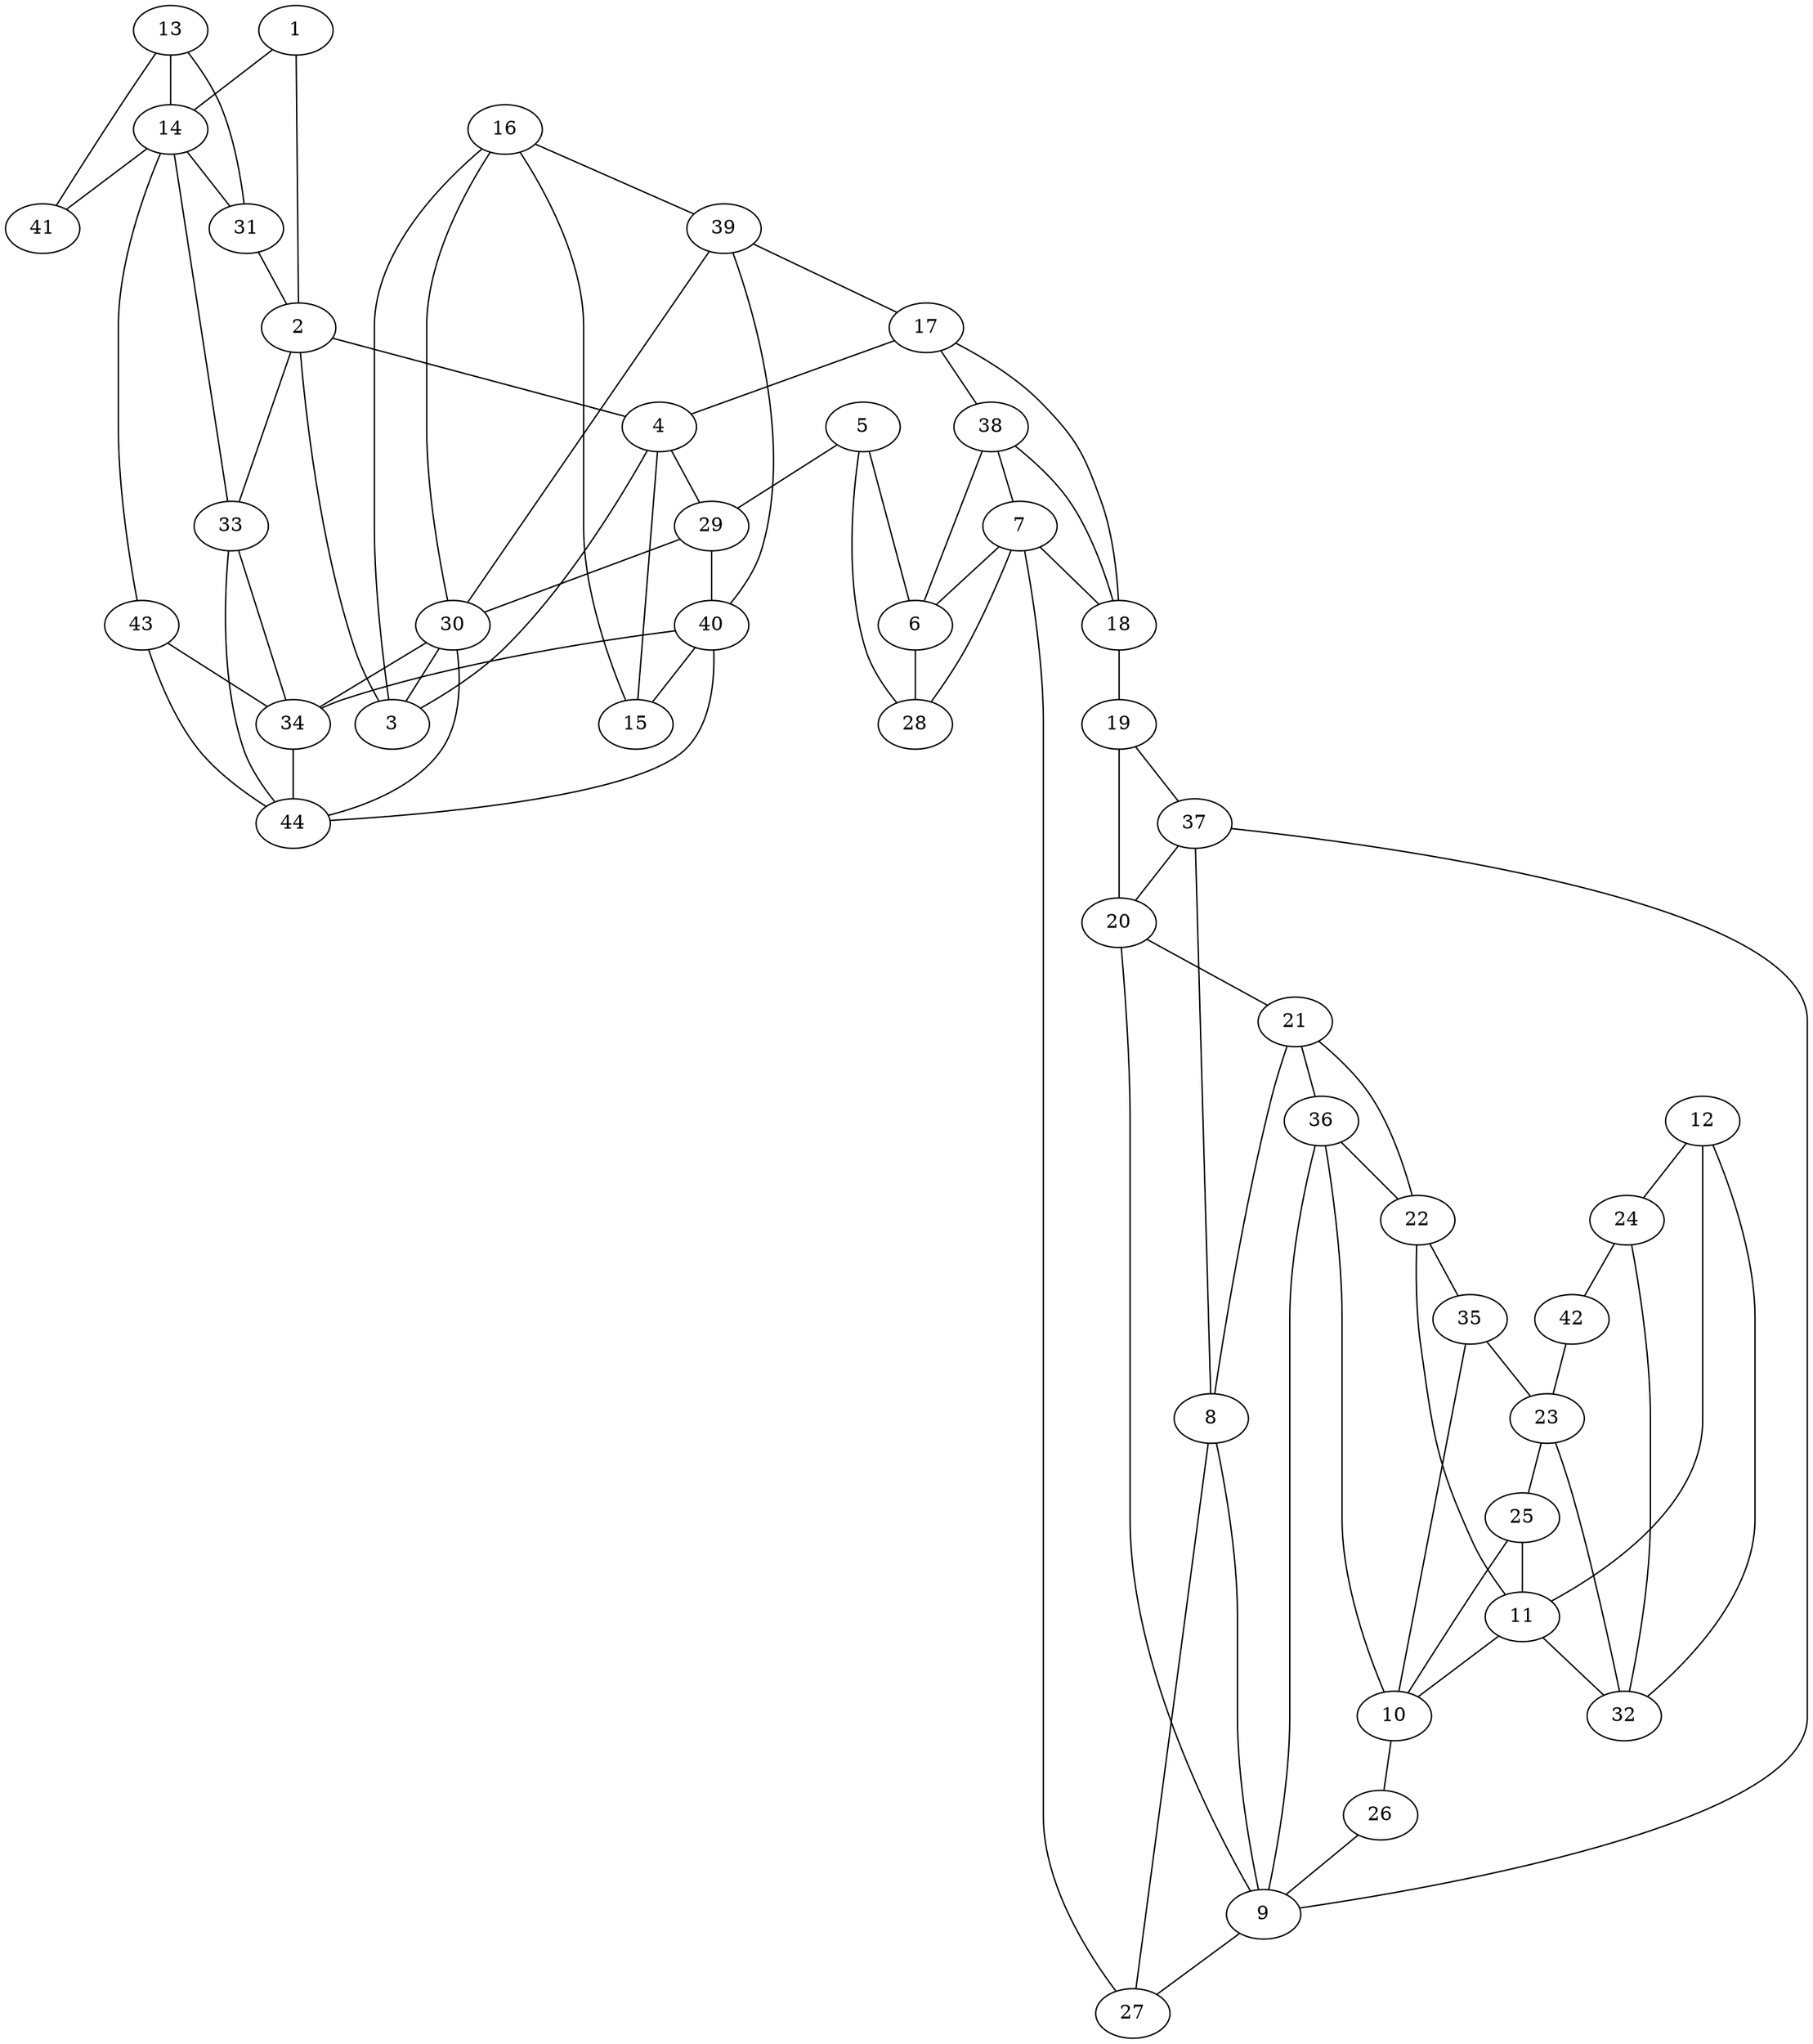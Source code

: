graph pdb1jcj {
	1	 [aaLength=13,
		sequence=MTDLKASSLRALK,
		type=0];
	2	 [aaLength=12,
		sequence=DTDEKVIALCHQ,
		type=0];
	1 -- 2	 [distance0="23.38791",
		frequency=1,
		type0=1];
	14	 [aaLength=12,
		sequence=DTDEKVIALCHQ,
		type=0];
	1 -- 14	 [distance0="39.23189",
		frequency=1,
		type0=3];
	3	 [aaLength=3,
		sequence=IYP,
		type=0];
	2 -- 3	 [distance0="27.78648",
		frequency=1,
		type0=2];
	4	 [aaLength=12,
		sequence=RFIPIARKTLKE,
		type=0];
	2 -- 4	 [distance0="28.60348",
		frequency=1,
		type0=3];
	33	 [aaLength=2,
		sequence=AK,
		type=1];
	2 -- 33	 [distance0="0.0",
		frequency=1,
		type0=5];
	4 -- 3	 [distance0="11.78211",
		frequency=1,
		type0=1];
	15	 [aaLength=3,
		sequence=IYP,
		type=0];
	4 -- 15	 [distance0="17.22817",
		frequency=1,
		type0=2];
	29	 [aaLength=6,
		sequence=IRIATV,
		type=1];
	4 -- 29	 [distance0="5.0",
		frequency=1,
		type0=4];
	5	 [aaLength=16,
		sequence=DDIDIALAETRAAIAY,
		type=0];
	6	 [aaLength=7,
		sequence=FPYRALM,
		type=0];
	5 -- 6	 [distance0="28.25909",
		frequency=1,
		type0=2];
	28	 [aaLength=5,
		sequence=DEVDV,
		type=1];
	5 -- 28	 [distance0="2.0",
		frequency=1,
		type0=4];
	5 -- 29	 [distance0="28.53827",
		frequency=1,
		type0=3];
	6 -- 28	 [distance0="12.44342",
		frequency=1,
		type0=1];
	38	 [aaLength=5,
		sequence=DEVDV,
		type=1];
	6 -- 38	 [distance0="12.44342",
		frequency=1,
		type0=2];
	7	 [aaLength=18,
		sequence=NEQVGFDLVKACKEACAA,
		type=0];
	7 -- 6	 [distance0="18.21278",
		frequency=1,
		type0=1];
	18	 [aaLength=7,
		sequence=FPYRALM,
		type=0];
	7 -- 18	 [distance0="29.93476",
		frequency=1,
		type0=3];
	27	 [aaLength=5,
		sequence=VLLKV,
		type=1];
	7 -- 27	 [distance0="2.0",
		frequency=1,
		type0=4];
	8	 [aaLength=6,
		sequence=IETGEL,
		type=0];
	9	 [aaLength=15,
		sequence=KDEALIRKASEISIK,
		type=0];
	8 -- 9	 [distance0="13.60453",
		distance1="0.0",
		frequency=2,
		type0=1,
		type1=5];
	9 -- 27	 [distance0="21.41216",
		frequency=1,
		type0=2];
	37	 [aaLength=5,
		sequence=VLLKV,
		type=1];
	9 -- 37	 [distance0="21.41216",
		frequency=1,
		type0=3];
	10	 [aaLength=16,
		sequence=ATPESARIMMEVIRDM,
		type=0];
	26	 [aaLength=3,
		sequence=DFI,
		type=1];
	10 -- 26	 [distance0="26.45999",
		frequency=1,
		type0=2];
	36	 [aaLength=3,
		sequence=DFI,
		type=1];
	10 -- 36	 [distance0="26.45999",
		frequency=1,
		type0=3];
	11	 [aaLength=17,
		sequence=RTAEDAQKYLAIADELF,
		type=0];
	11 -- 10	 [distance0="32.89694",
		frequency=1,
		type0=3];
	22	 [aaLength=16,
		sequence=ATPESARIMMEVIRDM,
		type=0];
	11 -- 22	 [distance0="32.74908",
		frequency=1,
		type0=2];
	32	 [aaLength=3,
		sequence=RFG,
		type=1];
	11 -- 32	 [distance0="10.0",
		frequency=1,
		type0=4];
	12	 [aaLength=10,
		sequence=SLLASLLKAL,
		type=0];
	12 -- 11	 [distance0="33.60142",
		frequency=1,
		type0=2];
	24	 [aaLength=9,
		sequence=SLLASLLKA,
		type=0];
	12 -- 24	 [distance0="33.08793",
		frequency=1,
		type0=1];
	12 -- 32	 [distance0="42.96514",
		frequency=1,
		type0=3];
	13	 [aaLength=13,
		sequence=MTDLKASSLRALK,
		type=0];
	13 -- 14	 [distance0="23.16399",
		frequency=1,
		type0=3];
	31	 [aaLength=4,
		sequence=LMDL,
		type=1];
	13 -- 31	 [distance0="17.67799",
		frequency=1,
		type0=1];
	41	 [aaLength=4,
		sequence=LMDL,
		type=1];
	13 -- 41	 [distance0="17.67799",
		distance1="0.0",
		frequency=2,
		type0=2,
		type1=5];
	14 -- 31	 [distance0="15.4533",
		frequency=1,
		type0=1];
	14 -- 33	 [distance0="16.81679",
		frequency=1,
		type0=3];
	14 -- 41	 [distance0="15.4533",
		frequency=1,
		type0=2];
	43	 [aaLength=2,
		sequence=AK,
		type=1];
	14 -- 43	 [distance0="0.0",
		frequency=1,
		type0=5];
	16	 [aaLength=12,
		sequence=RFIPIARKTLKE,
		type=0];
	16 -- 3	 [distance0="17.55992",
		frequency=1,
		type0=2];
	16 -- 15	 [distance0="11.77355",
		frequency=1,
		type0=1];
	30	 [aaLength=3,
		sequence=AAI,
		type=1];
	16 -- 30	 [distance0="19.55478",
		frequency=1,
		type0=3];
	39	 [aaLength=6,
		sequence=IRIATV,
		type=1];
	16 -- 39	 [distance0="5.0",
		frequency=1,
		type0=4];
	17	 [aaLength=16,
		sequence=DDIDIALAETRAAIAY,
		type=0];
	17 -- 4	 [distance0="31.45693",
		frequency=1,
		type0=3];
	17 -- 18	 [distance0="27.70493",
		frequency=1,
		type0=2];
	17 -- 38	 [distance0="2.0",
		frequency=1,
		type0=4];
	19	 [aaLength=18,
		sequence=NEQVGFDLVKACKEACAA,
		type=0];
	18 -- 19	 [distance0="17.8101",
		distance1="2.0",
		frequency=2,
		type0=1,
		type1=4];
	20	 [aaLength=6,
		sequence=IETGEL,
		type=0];
	19 -- 20	 [distance0="32.98328",
		frequency=1,
		type0=3];
	19 -- 37	 [distance0="2.0",
		frequency=1,
		type0=4];
	20 -- 9	 [distance0="21.49292",
		frequency=1,
		type0=3];
	21	 [aaLength=15,
		sequence=KDEALIRKASEISIK,
		type=0];
	20 -- 21	 [distance0="13.73726",
		distance1="0.0",
		frequency=2,
		type0=1,
		type1=5];
	21 -- 8	 [distance0="27.73205",
		frequency=1,
		type0=3];
	21 -- 36	 [distance0="3.0",
		frequency=1,
		type0=4];
	22 -- 21	 [distance0="31.83852",
		frequency=1,
		type0=2];
	35	 [aaLength=3,
		sequence=VGF,
		type=1];
	22 -- 35	 [distance0="5.0",
		frequency=1,
		type0=4];
	23	 [aaLength=17,
		sequence=RTAEDAQKYLAIADELF,
		type=0];
	25	 [aaLength=3,
		sequence=VGF,
		type=1];
	23 -- 25	 [distance0="22.87762",
		frequency=1,
		type0=2];
	24 -- 32	 [distance0="11.46905",
		frequency=1,
		type0=1];
	42	 [aaLength=3,
		sequence=RFG,
		type=1];
	24 -- 42	 [distance0="11.46905",
		frequency=1,
		type0=2];
	25 -- 10	 [distance0="31.17902",
		frequency=1,
		type0=3];
	25 -- 11	 [distance0="6.0",
		frequency=1,
		type0=4];
	26 -- 9	 [distance0="25.26818",
		frequency=1,
		type0=2];
	27 -- 8	 [distance0="18.80831",
		distance1="1.0",
		frequency=2,
		type0=2,
		type1=4];
	28 -- 7	 [distance0="30.59695",
		frequency=1,
		type0=3];
	29 -- 30	 [distance0="24.0",
		frequency=1,
		type0=2];
	40	 [aaLength=3,
		sequence=AAI,
		type=1];
	29 -- 40	 [distance0="24.0",
		frequency=1,
		type0=3];
	30 -- 3	 [distance0="1.0",
		frequency=1,
		type0=4];
	34	 [aaLength=2,
		sequence=VG,
		type=1];
	30 -- 34	 [distance0="4.0",
		frequency=1,
		type0=2];
	31 -- 2	 [distance0="6.0",
		frequency=1,
		type0=4];
	32 -- 23	 [distance0="34.22551",
		frequency=1,
		type0=3];
	33 -- 34	 [distance0="4.0",
		distance1="2.0",
		frequency=2,
		type0=2,
		type1=4];
	44	 [aaLength=2,
		sequence=VG,
		type=1];
	33 -- 44	 [distance0="4.0",
		frequency=1,
		type0=3];
	34 -- 44	 [distance0="0.0",
		frequency=1,
		type0=1];
	35 -- 10	 [distance0="31.17902",
		frequency=1,
		type0=3];
	35 -- 23	 [distance0="22.87762",
		distance1="6.0",
		frequency=2,
		type0=2,
		type1=4];
	36 -- 9	 [distance0="25.26818",
		frequency=1,
		type0=2];
	36 -- 22	 [distance0="10.0",
		frequency=1,
		type0=4];
	37 -- 8	 [distance0="18.80831",
		frequency=1,
		type0=2];
	37 -- 20	 [distance0="1.0",
		frequency=1,
		type0=4];
	38 -- 7	 [distance0="30.59695",
		frequency=1,
		type0=3];
	38 -- 18	 [distance0="1.0",
		frequency=1,
		type0=4];
	39 -- 17	 [distance0="7.0",
		frequency=1,
		type0=4];
	39 -- 30	 [distance0="24.0",
		frequency=1,
		type0=2];
	39 -- 40	 [distance0="24.0",
		frequency=1,
		type0=3];
	40 -- 15	 [distance0="1.0",
		frequency=1,
		type0=4];
	40 -- 34	 [distance0="4.0",
		frequency=1,
		type0=2];
	40 -- 44	 [distance0="4.0",
		frequency=1,
		type0=3];
	42 -- 23	 [distance0="34.22551",
		frequency=1,
		type0=3];
	43 -- 34	 [distance0="4.0",
		frequency=1,
		type0=2];
	43 -- 44	 [distance0="4.0",
		distance1="2.0",
		frequency=2,
		type0=3,
		type1=4];
	44 -- 30	 [distance0="4.0",
		frequency=1,
		type0=2];
}
